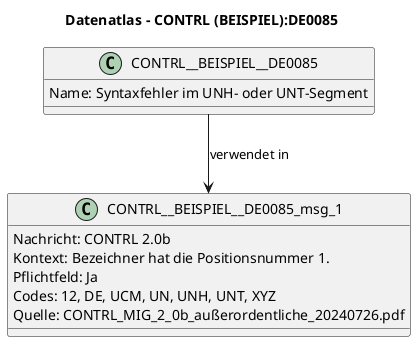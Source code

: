 @startuml
title Datenatlas – CONTRL (BEISPIEL):DE0085
class CONTRL__BEISPIEL__DE0085 {
  Name: Syntaxfehler im UNH- oder UNT-Segment
}
class CONTRL__BEISPIEL__DE0085_msg_1 {
  Nachricht: CONTRL 2.0b
  Kontext: Bezeichner hat die Positionsnummer 1.
  Pflichtfeld: Ja
  Codes: 12, DE, UCM, UN, UNH, UNT, XYZ
  Quelle: CONTRL_MIG_2_0b_außerordentliche_20240726.pdf
}
CONTRL__BEISPIEL__DE0085 --> CONTRL__BEISPIEL__DE0085_msg_1 : verwendet in
@enduml